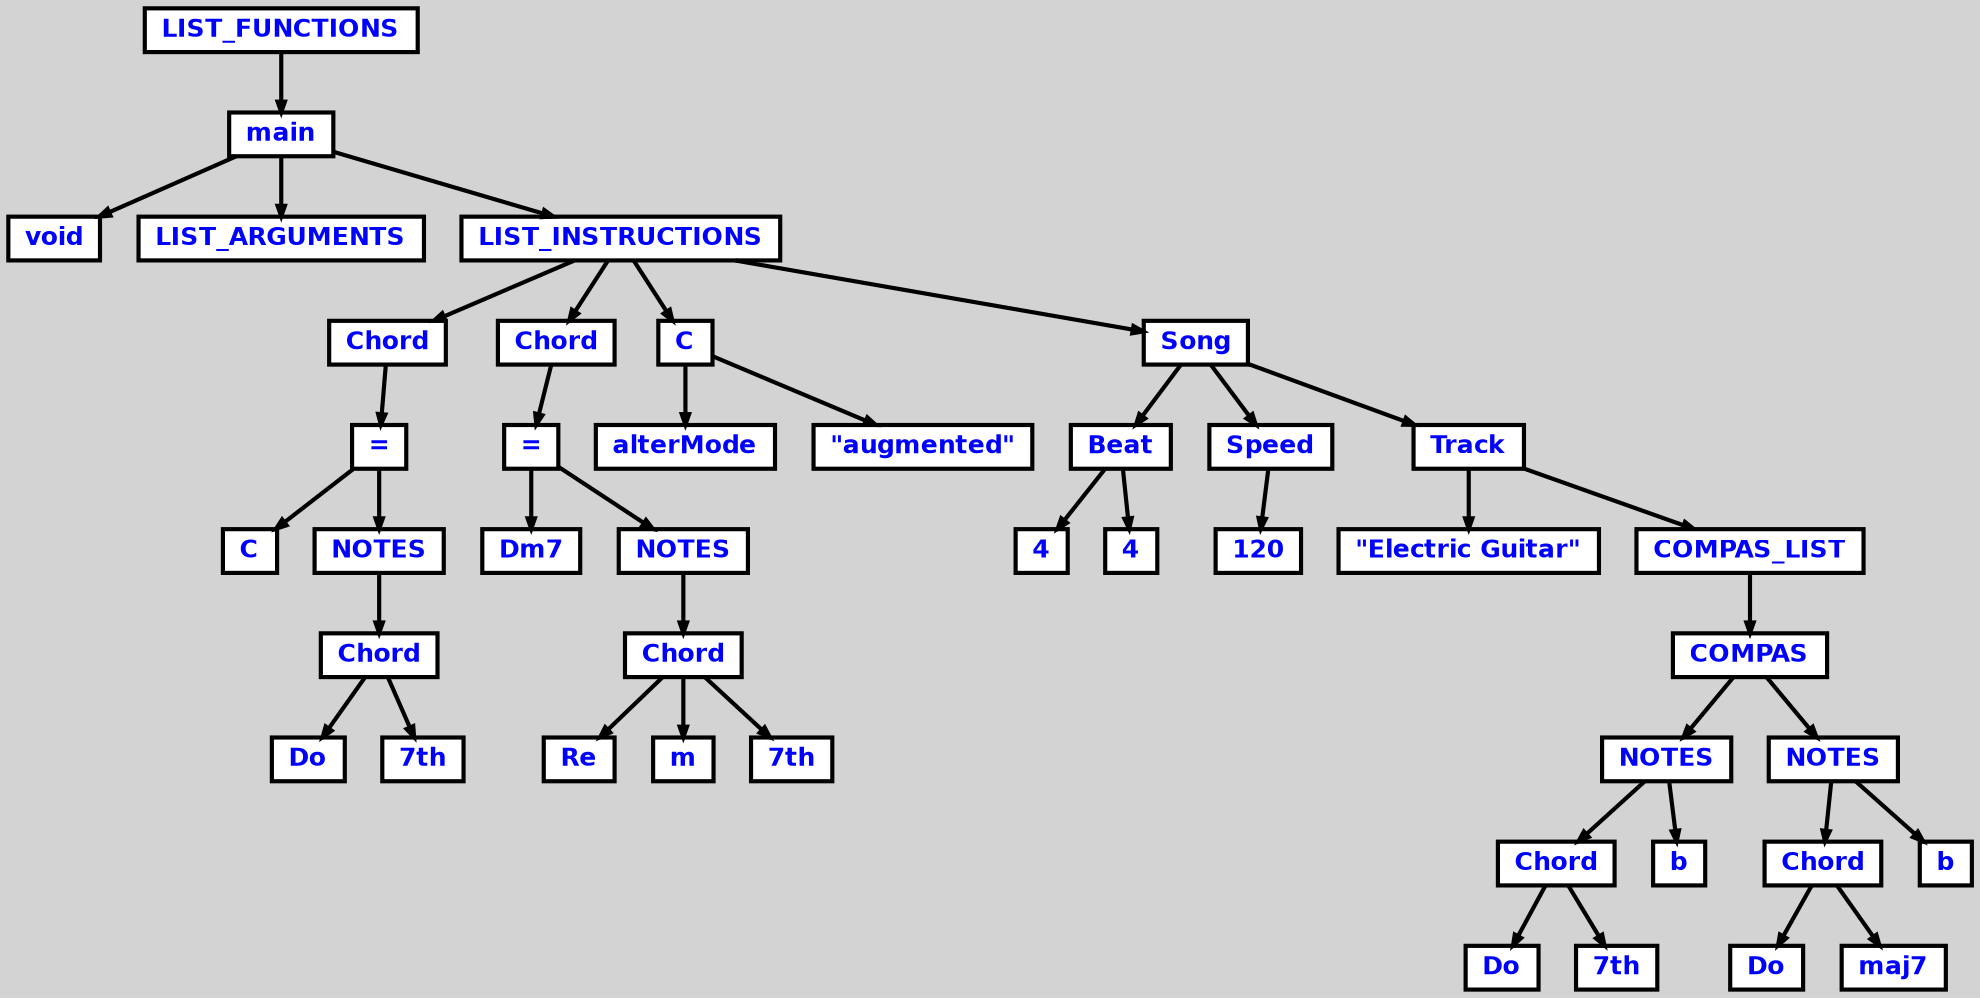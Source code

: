 digraph {

	ordering=out;
	ranksep=.4;
	bgcolor="lightgrey"; node [shape=box, fixedsize=false, fontsize=12, fontname="Helvetica-bold", fontcolor="blue"
		width=.25, height=.25, color="black", fillcolor="white", style="filled, solid, bold"];
	edge [arrowsize=.5, color="black", style="bold"]

  n0 [label="LIST_FUNCTIONS"];
  n1 [label="main"];
  n1 [label="main"];
  n2 [label="void"];
  n3 [label="LIST_ARGUMENTS"];
  n4 [label="LIST_INSTRUCTIONS"];
  n4 [label="LIST_INSTRUCTIONS"];
  n5 [label="Chord"];
  n5 [label="Chord"];
  n6 [label="="];
  n6 [label="="];
  n7 [label="C"];
  n8 [label="NOTES"];
  n8 [label="NOTES"];
  n9 [label="Chord"];
  n9 [label="Chord"];
  n10 [label="Do"];
  n11 [label="7th"];
  n12 [label="Chord"];
  n12 [label="Chord"];
  n13 [label="="];
  n13 [label="="];
  n14 [label="Dm7"];
  n15 [label="NOTES"];
  n15 [label="NOTES"];
  n16 [label="Chord"];
  n16 [label="Chord"];
  n17 [label="Re"];
  n18 [label="m"];
  n19 [label="7th"];
  n20 [label="C"];
  n20 [label="C"];
  n21 [label="alterMode"];
  n22 [label="\"augmented\""];
  n23 [label="Song"];
  n23 [label="Song"];
  n24 [label="Beat"];
  n24 [label="Beat"];
  n25 [label="4"];
  n26 [label="4"];
  n27 [label="Speed"];
  n27 [label="Speed"];
  n28 [label="120"];
  n29 [label="Track"];
  n29 [label="Track"];
  n30 [label="\"Electric Guitar\""];
  n31 [label="COMPAS_LIST"];
  n31 [label="COMPAS_LIST"];
  n32 [label="COMPAS"];
  n32 [label="COMPAS"];
  n33 [label="NOTES"];
  n33 [label="NOTES"];
  n34 [label="Chord"];
  n34 [label="Chord"];
  n35 [label="Do"];
  n36 [label="7th"];
  n37 [label="b"];
  n38 [label="NOTES"];
  n38 [label="NOTES"];
  n39 [label="Chord"];
  n39 [label="Chord"];
  n40 [label="Do"];
  n41 [label="maj7"];
  n42 [label="b"];

  n0 -> n1 // "LIST_FUNCTIONS" -> "main"
  n1 -> n2 // "main" -> "void"
  n1 -> n3 // "main" -> "LIST_ARGUMENTS"
  n1 -> n4 // "main" -> "LIST_INSTRUCTIONS"
  n4 -> n5 // "LIST_INSTRUCTIONS" -> "Chord"
  n5 -> n6 // "Chord" -> "="
  n6 -> n7 // "=" -> "C"
  n6 -> n8 // "=" -> "NOTES"
  n8 -> n9 // "NOTES" -> "Chord"
  n9 -> n10 // "Chord" -> "Do"
  n9 -> n11 // "Chord" -> "7th"
  n4 -> n12 // "LIST_INSTRUCTIONS" -> "Chord"
  n12 -> n13 // "Chord" -> "="
  n13 -> n14 // "=" -> "Dm7"
  n13 -> n15 // "=" -> "NOTES"
  n15 -> n16 // "NOTES" -> "Chord"
  n16 -> n17 // "Chord" -> "Re"
  n16 -> n18 // "Chord" -> "m"
  n16 -> n19 // "Chord" -> "7th"
  n4 -> n20 // "LIST_INSTRUCTIONS" -> "C"
  n20 -> n21 // "C" -> "alterMode"
  n20 -> n22 // "C" -> "\"augmented\""
  n4 -> n23 // "LIST_INSTRUCTIONS" -> "Song"
  n23 -> n24 // "Song" -> "Beat"
  n24 -> n25 // "Beat" -> "4"
  n24 -> n26 // "Beat" -> "4"
  n23 -> n27 // "Song" -> "Speed"
  n27 -> n28 // "Speed" -> "120"
  n23 -> n29 // "Song" -> "Track"
  n29 -> n30 // "Track" -> "\"Electric Guitar\""
  n29 -> n31 // "Track" -> "COMPAS_LIST"
  n31 -> n32 // "COMPAS_LIST" -> "COMPAS"
  n32 -> n33 // "COMPAS" -> "NOTES"
  n33 -> n34 // "NOTES" -> "Chord"
  n34 -> n35 // "Chord" -> "Do"
  n34 -> n36 // "Chord" -> "7th"
  n33 -> n37 // "NOTES" -> "b"
  n32 -> n38 // "COMPAS" -> "NOTES"
  n38 -> n39 // "NOTES" -> "Chord"
  n39 -> n40 // "Chord" -> "Do"
  n39 -> n41 // "Chord" -> "maj7"
  n38 -> n42 // "NOTES" -> "b"

}
